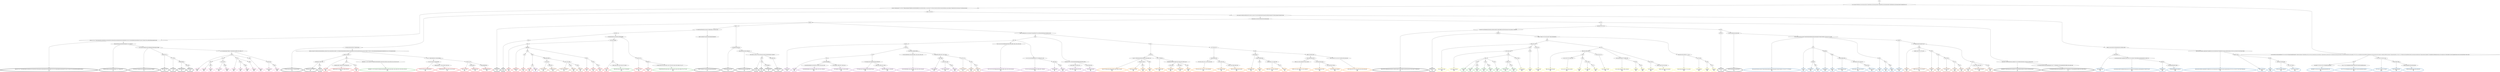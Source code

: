 digraph T {
	{
		rank=same
		380 [penwidth=3,colorscheme=set19,color=0,label="166;167;172;177;183;186;188;191;200;205;215;218;220;222;226;240;242;246;248;250;253;258;268;270;273;275;282;288;292;295;300;307;310;317;320;327;331;336;339;344;348;352;362_P\nP\n2.5%"]
		378 [penwidth=3,colorscheme=set19,color=0,label="393;402;409;423;429;450;459;466;471;477;484;507_P\nP\n2.1%"]
		376 [penwidth=3,colorscheme=set19,color=0,label="521;552;557;568;581;591;599;606;655;663;664;679;688_P\nP\n2.7%"]
		374 [penwidth=3,colorscheme=set19,color=0,label="698;709;737_P\nP\n0.91%"]
		372 [penwidth=3,colorscheme=set19,color=0,label="777;790_P\nP\n2.1%"]
		370 [penwidth=3,colorscheme=set19,color=0,label="803;818;833_P\nP\n3.4%"]
		368 [penwidth=3,colorscheme=set19,color=0,label="851;903_P\nP\n5.5%"]
		365 [penwidth=3,colorscheme=set19,color=0,label="179;182;185;190;195;197;198;203;204_P\nP\n2.1%"]
		361 [penwidth=3,colorscheme=set19,color=0,label="634;643;671;697;736_P\nP\n3.6%"]
		359 [penwidth=3,colorscheme=set19,color=0,label="750_P\nP\n7.3%"]
		355 [penwidth=3,colorscheme=set19,color=0,label="349;354_P\nP\n1.4%"]
		350 [penwidth=3,colorscheme=set19,color=0,label="569_P\nP\n9.6%"]
		348 [penwidth=3,colorscheme=set19,color=0,label="558;574;583;607;616;622;630;638;656;684;692_P\nP\n5.7%"]
		346 [penwidth=3,colorscheme=set19,color=0,label="379;384;395;403;410_P\nP\n1.4%"]
		344 [penwidth=3,colorscheme=set19,color=0,label="430;436;443;452;461;468;479_P\nP\n1.8%"]
		341 [penwidth=3,colorscheme=set19,color=0,label="678_P\nP\n4.3%"]
		339 [penwidth=3,colorscheme=set19,color=0,label="749_P\nP\n2.3%"]
		337 [penwidth=3,colorscheme=set19,color=0,label="776;789;802_P\nP\n5%"]
		335 [penwidth=3,colorscheme=set19,color=0,label="687;696;708_P\nP\n5.9%"]
		331 [penwidth=3,colorscheme=set19,color=0,label="381;387;391;398;406;420;426;431;439;455;463;474;482;486;524;529;534;542;547;561;564;571;604;610_P\nP\n3.6%"]
		329 [penwidth=3,colorscheme=set19,color=0,label="626;641_P\nP\n7.3%"]
		326 [penwidth=3,colorscheme=set19,color=0,label="397;412_P\nP\n7.1%"]
		324 [penwidth=3,colorscheme=set19,color=0,label="416;425;438;445;454;462;481_P\nP\n5.2%"]
		322 [penwidth=3,colorscheme=set19,color=0,label="366;369;372;383;394;435;451;460;467;472;478;490;500;508;513;526;531;538;543;553_P\nP\n1.6%"]
		320 [penwidth=3,colorscheme=set19,color=0,label="573;594;602;608;624;632;649;686;693;762;773;788;800;817;832;849;883;902;998;1018;1040;1061_P\nP\n5.7%"]
		317 [penwidth=3,colorscheme=set19,color=1,label="710;722;739;752;763;820;836_M1\nM1\n2.6%"]
		315 [penwidth=3,colorscheme=set19,color=1,label="869;944;963;977;1041;1062;1126;1154_M1\nM1\n5.7%"]
		313 [penwidth=3,colorscheme=set19,color=1,label="738;751;778_M1\nM1\n3.6%"]
		311 [penwidth=3,colorscheme=set19,color=1,label="819;835;853_M1\nM1\n5.1%"]
		309 [penwidth=3,colorscheme=set19,color=1,label="852;868;886;904_M1\nM1\n6.2%"]
		307 [penwidth=3,colorscheme=set19,color=1,label="642_M1\nM1\n4.9%"]
		304 [penwidth=3,colorscheme=set19,color=1,label="660;681;699;724;822;872;947;980;1002_M1\nM1\n8.7%"]
		302 [penwidth=3,colorscheme=set19,color=1,label="670_M1\nM1\n10%"]
		298 [penwidth=3,colorscheme=set19,color=1,label="854_M1\nM1\n3.6%"]
		296 [penwidth=3,colorscheme=set19,color=1,label="888;889_M1\nM1\n5.1%"]
		293 [penwidth=3,colorscheme=set19,color=1,label="932_M1\nM1\n5.7%"]
		290 [penwidth=3,colorscheme=set19,color=1,label="979_M1\nM1\n8.2%"]
		288 [penwidth=3,colorscheme=set19,color=1,label="945_M1\nM1\n1%"]
		286 [penwidth=3,colorscheme=set19,color=1,label="1001_M1\nM1\n4.1%"]
		284 [penwidth=3,colorscheme=set19,color=1,label="1021_M1\nM1\n5.1%"]
		282 [penwidth=3,colorscheme=set19,color=1,label="871_M1\nM1\n9.5%"]
		280 [penwidth=3,colorscheme=set19,color=1,label="740;764;779_M1\nM1\n3.6%"]
		278 [penwidth=3,colorscheme=set19,color=1,label="805;821_M1\nM1\n6.9%"]
		276 [penwidth=3,colorscheme=set19,color=2,label="502;516;523;533;541;546;570;585;595;603;609;618;625;633;640;657;665;676;694;719;734;747;774;796_M2\nM2\n1.6%"]
		274 [penwidth=3,colorscheme=set19,color=2,label="810_M2\nM2\n8.1%"]
		272 [penwidth=3,colorscheme=set19,color=2,label="825;859_M2\nM2\n5.4%"]
		270 [penwidth=3,colorscheme=set19,color=2,label="897_M2\nM2\n7%"]
		268 [penwidth=3,colorscheme=set19,color=2,label="842;858_M2\nM2\n4.3%"]
		266 [penwidth=3,colorscheme=set19,color=2,label="896_M2\nM2\n2.2%"]
		264 [penwidth=3,colorscheme=set19,color=2,label="922;953;968;1005_M2\nM2\n3.2%"]
		262 [penwidth=3,colorscheme=set19,color=2,label="1023;1085;1105;1128;1181_M2\nM2\n2.2%"]
		260 [penwidth=3,colorscheme=set19,color=2,label="1243;1244_M2\nM2\n5.9%"]
		258 [penwidth=3,colorscheme=set19,color=2,label="824_M2\nM2\n1.1%"]
		256 [penwidth=3,colorscheme=set19,color=2,label="911_M2\nM2\n1.6%"]
		254 [penwidth=3,colorscheme=set19,color=2,label="938_M2\nM2\n5.4%"]
		252 [penwidth=3,colorscheme=set19,color=2,label="841;857_M2\nM2\n5.9%"]
		249 [penwidth=3,colorscheme=set19,color=2,label="382;389;401_M2\nM2\n1.1%"]
		247 [penwidth=3,colorscheme=set19,color=2,label="413;434;442;449;476;489;495;506;520;537;551;562;567;580;598;614;628;646;662;674;690;703_M2\nM2\n4.8%"]
		245 [penwidth=3,colorscheme=set19,color=2,label="840;856_M2\nM2\n3.8%"]
		243 [penwidth=3,colorscheme=set19,color=2,label="876;894;909;936;951;984_M2\nM2\n5.9%"]
		241 [penwidth=3,colorscheme=set19,color=2,label="400;419;422;428;441;448;458;470;488;505;510;519;536;550;579;589;597;613;621;645;652;661;673;702;714;756;767;782;795;875;893_M2\nM2\n2.7%"]
		239 [penwidth=3,colorscheme=set19,color=2,label="908;921;950_M2\nM2\n0.54%"]
		237 [penwidth=3,colorscheme=set19,color=2,label="983_M2\nM2\n0.54%"]
		235 [penwidth=3,colorscheme=set19,color=2,label="1022;1047;1065;1084_M2\nM2\n1.1%"]
		233 [penwidth=3,colorscheme=set19,color=2,label="1127;1157;1202_M2\nM2\n5.4%"]
		229 [penwidth=3,colorscheme=set19,color=2,label="682;689;713;728;755;781;794;809;855;892;967_M2\nM2\n5.9%"]
		227 [penwidth=3,colorscheme=set19,color=2,label="701;727;742;766;808;823;839;874;891;907;920;935;949;966;1046_M2\nM2\n5.4%"]
		225 [penwidth=3,colorscheme=set19,color=2,label="672;700;712;726;741;754_M2\nM2\n0.54%"]
		223 [penwidth=3,colorscheme=set19,color=2,label="780;793;807;838_M2\nM2\n1.6%"]
		221 [penwidth=3,colorscheme=set19,color=2,label="890;934;948;982;1004;1064;1083_M2\nM2\n7%"]
		219 [penwidth=3,colorscheme=set19,color=3,label="669;680;711;725;753;837;873;906;919;933;965;981;1003;1045;1082;1104;1180;1201;1223;1261;1267_M3\nM3\n9.1%"]
		217 [penwidth=3,colorscheme=set19,color=3,label="1000;1020;1043;1103;1156;1179;1260_M3\nM3\n9.1%"]
		215 [penwidth=3,colorscheme=set19,color=3,label="870;887;905;978;1042;1081;1155;1178;1222;1242;1253;1266;1272;1277_M3\nM3\n9.1%"]
		207 [penwidth=3,colorscheme=set19,color=3,label="1262_M3\nM3\n9.1%"]
		205 [penwidth=3,colorscheme=set19,color=3,label="1269_M3\nM3\n9.1%"]
		203 [penwidth=3,colorscheme=set19,color=3,label="1281_M3\nM3\n9.1%"]
		201 [penwidth=3,colorscheme=set19,color=3,label="1274_M3\nM3\n9.1%"]
		199 [penwidth=3,colorscheme=set19,color=3,label="1280_M3\nM3\n9.1%"]
		197 [penwidth=3,colorscheme=set19,color=3,label="1279_M3\nM3\n9.1%"]
		195 [penwidth=3,colorscheme=set19,color=3,label="1268;1273_M3\nM3\n9.1%"]
		193 [penwidth=3,colorscheme=set19,color=3,label="1278_M3\nM3\n9.1%"]
		188 [penwidth=3,colorscheme=set19,color=4,label="654;675_M4\nM4\n4.1%"]
		184 [penwidth=3,colorscheme=set19,color=4,label="759_M4\nM4\n4.1%"]
		181 [penwidth=3,colorscheme=set19,color=4,label="914;928;956;988;1010;1028;1051;1066;1132;1161;1183_M4\nM4\n8.2%"]
		179 [penwidth=3,colorscheme=set19,color=4,label="927;940;987;1009;1027;1109;1134_M4\nM4\n6.1%"]
		177 [penwidth=3,colorscheme=set19,color=4,label="770;784;812;827;845;862;879;913;926;970_M4\nM4\n4.1%"]
		175 [penwidth=3,colorscheme=set19,color=4,label="1008;1050;1090;1131;1206_M4\nM4\n6.1%"]
		172 [penwidth=3,colorscheme=set19,color=4,label="912;925;969;986;1026;1049;1086;1158;1182;1203;1224_M4\nM4\n6.1%"]
		169 [penwidth=3,colorscheme=set19,color=4,label="1067;1088_M4\nM4\n2%"]
		167 [penwidth=3,colorscheme=set19,color=4,label="1133;1162;1184_M4\nM4\n4.1%"]
		165 [penwidth=3,colorscheme=set19,color=4,label="1228_M4\nM4\n8.2%"]
		163 [penwidth=3,colorscheme=set19,color=4,label="705;716;732;760;798;864;900;958;1029;1089;1108;1129;1159;1225_M4\nM4\n6.1%"]
		161 [penwidth=3,colorscheme=set19,color=4,label="715;731;744;785;828;863;957;971;989;1087;1106_M4\nM4\n6.1%"]
		159 [penwidth=3,colorscheme=set19,color=4,label="1160;1245_M4\nM4\n2%"]
		157 [penwidth=3,colorscheme=set19,color=4,label="1254_M4\nM4\n6.1%"]
		154 [penwidth=3,colorscheme=set19,color=4,label="1024;1068;1110;1205;1227_M4\nM4\n12%"]
		152 [penwidth=3,colorscheme=set19,color=4,label="1130;1204;1226_M4\nM4\n12%"]
		151 [penwidth=3,colorscheme=set19,color=4,label="979_M4\nM4\n2%"]
		147 [penwidth=3,colorscheme=set19,color=5,label="746;787;799;816;831;882;916;992;1034;1094;1116_M5\nM5\n1.4%"]
		145 [penwidth=3,colorscheme=set19,color=5,label="1139;1212;1232_M5\nM5\n1.4%"]
		143 [penwidth=3,colorscheme=set19,color=5,label="1257_M5\nM5\n5.8%"]
		141 [penwidth=3,colorscheme=set19,color=5,label="1166_M5\nM5\n7.2%"]
		139 [penwidth=3,colorscheme=set19,color=5,label="761;772;786;815_M5\nM5\n1.4%"]
		136 [penwidth=3,colorscheme=set19,color=5,label="1213;1234_M5\nM5\n5.8%"]
		134 [penwidth=3,colorscheme=set19,color=5,label="1233;1250_M5\nM5\n8.7%"]
		132 [penwidth=3,colorscheme=set19,color=5,label="1249_M5\nM5\n8.7%"]
		128 [penwidth=3,colorscheme=set19,color=5,label="973;1012;1031;1071;1112;1136;1186_M5\nM5\n8.7%"]
		126 [penwidth=3,colorscheme=set19,color=5,label="1011;1053;1070_M5\nM5\n1.4%"]
		124 [penwidth=3,colorscheme=set19,color=5,label="1092;1135;1208;1246;1255_M5\nM5\n5.8%"]
		121 [penwidth=3,colorscheme=set19,color=5,label="847;865;901_M5\nM5\n1.4%"]
		118 [penwidth=3,colorscheme=set19,color=5,label="1052_M5\nM5\n7.2%"]
		116 [penwidth=3,colorscheme=set19,color=5,label="1069;1091;1111;1163;1185_M5\nM5\n4.3%"]
		114 [penwidth=3,colorscheme=set19,color=5,label="1207_M5\nM5\n7.2%"]
		110 [penwidth=3,colorscheme=set19,color=5,label="1093;1115;1165;1188;1211;1231;1248_M5\nM5\n8.7%"]
		108 [penwidth=3,colorscheme=set19,color=5,label="1114;1138;1164;1187_M5\nM5\n2.9%"]
		106 [penwidth=3,colorscheme=set19,color=5,label="1210;1230;1247;1264_M5\nM5\n5.8%"]
		104 [penwidth=3,colorscheme=set19,color=5,label="1032;1054;1072;1113;1137;1209;1229;1256;1263_M5\nM5\n5.8%"]
		101 [penwidth=3,colorscheme=set19,color=6,label="996;1016;1059;1078_M6\nM6\n1.5%"]
		98 [penwidth=3,colorscheme=set19,color=6,label="1121;1147;1172;1194;1218_M6\nM6\n6.2%"]
		96 [penwidth=3,colorscheme=set19,color=6,label="1146_M6\nM6\n4.6%"]
		94 [penwidth=3,colorscheme=set19,color=6,label="1171;1193_M6\nM6\n3.1%"]
		92 [penwidth=3,colorscheme=set19,color=6,label="1217_M6\nM6\n9.2%"]
		90 [penwidth=3,colorscheme=set19,color=6,label="1120;1145;1170_M6\nM6\n7.7%"]
		88 [penwidth=3,colorscheme=set19,color=6,label="1015;1038;1058;1077;1099;1169_M6\nM6\n4.6%"]
		86 [penwidth=3,colorscheme=set19,color=6,label="1192_M6\nM6\n3.1%"]
		84 [penwidth=3,colorscheme=set19,color=6,label="1216_M6\nM6\n6.2%"]
		82 [penwidth=3,colorscheme=set19,color=6,label="1037;1076_M6\nM6\n4.6%"]
		80 [penwidth=3,colorscheme=set19,color=6,label="1098;1168;1191;1215;1236_M6\nM6\n7.7%"]
		79 [penwidth=3,colorscheme=set19,color=6,label="995;1057;1075_M6\nM6\n6.2%"]
		78 [penwidth=3,colorscheme=set19,color=6,label="1119;1144;1190_M6\nM6\n1.5%"]
		76 [penwidth=3,colorscheme=set19,color=6,label="1252;1258_M6\nM6\n6.2%"]
		74 [penwidth=3,colorscheme=set19,color=6,label="1143_M6\nM6\n6.2%"]
		72 [penwidth=3,colorscheme=set19,color=6,label="1118;1142_M6\nM6\n6.2%"]
		70 [penwidth=3,colorscheme=set19,color=6,label="994;1036;1056;1096;1117;1141_M6\nM6\n3.1%"]
		68 [penwidth=3,colorscheme=set19,color=6,label="1167;1189_M6\nM6\n3.1%"]
		66 [penwidth=3,colorscheme=set19,color=6,label="1235_M6\nM6\n1.5%"]
		64 [penwidth=3,colorscheme=set19,color=6,label="1251_M6\nM6\n7.7%"]
		62 [penwidth=3,colorscheme=set19,color=7,label="1107;1173_M7\nM7\n5%"]
		60 [penwidth=3,colorscheme=set19,color=7,label="1195_M7\nM7\n9.9%"]
		58 [penwidth=3,colorscheme=set19,color=7,label="1237_M7\nM7\n7.4%"]
		55 [penwidth=3,colorscheme=set19,color=7,label="1125;1153_M7\nM7\n6.6%"]
		53 [penwidth=3,colorscheme=set19,color=7,label="1199;1221_M7\nM7\n8.3%"]
		51 [penwidth=3,colorscheme=set19,color=7,label="1152;1176;1198_M7\nM7\n4.1%"]
		49 [penwidth=3,colorscheme=set19,color=7,label="1220_M7\nM7\n6.6%"]
		47 [penwidth=3,colorscheme=set19,color=7,label="1239_M7\nM7\n5.8%"]
		44 [penwidth=3,colorscheme=set19,color=7,label="1039_M7\nM7\n6.6%"]
		42 [penwidth=3,colorscheme=set19,color=7,label="1060;1124;1151;1175;1219_M7\nM7\n7.4%"]
		40 [penwidth=3,colorscheme=set19,color=7,label="1079_M7\nM7\n5%"]
		38 [penwidth=3,colorscheme=set19,color=7,label="1102_M7\nM7\n1.7%"]
		36 [penwidth=3,colorscheme=set19,color=7,label="1123;1150_M7\nM7\n3.3%"]
		34 [penwidth=3,colorscheme=set19,color=7,label="1174_M7\nM7\n0.83%"]
		32 [penwidth=3,colorscheme=set19,color=7,label="1197_M7\nM7\n5.8%"]
		30 [penwidth=3,colorscheme=set19,color=7,label="1101_M7\nM7\n3.3%"]
		28 [penwidth=3,colorscheme=set19,color=7,label="1122;1149;1196;1238_M7\nM7\n5.8%"]
		26 [penwidth=3,colorscheme=set19,color=7,label="1148_M7\nM7\n6.6%"]
		23 [penwidth=3,colorscheme=set19,color=8,label="1200_M8\nM8\n8.3%"]
		20 [penwidth=3,colorscheme=set19,color=8,label="1265_M8\nM8\n8.3%"]
		18 [penwidth=3,colorscheme=set19,color=8,label="1287_M8\nM8\n8.3%"]
		16 [penwidth=3,colorscheme=set19,color=8,label="1271;1276_M8\nM8\n8.3%"]
		14 [penwidth=3,colorscheme=set19,color=8,label="1286_M8\nM8\n8.3%"]
		12 [penwidth=3,colorscheme=set19,color=8,label="1270_M8\nM8\n8.3%"]
		10 [penwidth=3,colorscheme=set19,color=8,label="1275_M8\nM8\n8.3%"]
		8 [penwidth=3,colorscheme=set19,color=8,label="1285_M8\nM8\n8.3%"]
		6 [penwidth=3,colorscheme=set19,color=8,label="1284_M8\nM8\n8.3%"]
		4 [penwidth=3,colorscheme=set19,color=8,label="1283_M8\nM8\n8.3%"]
		2 [penwidth=3,colorscheme=set19,color=8,label="1240;1259_M8\nM8\n8.3%"]
		0 [penwidth=3,colorscheme=set19,color=8,label="1282_M8\nM8\n8.3%"]
	}
	384 [label="GL"]
	383 [label="0;1;2;3;4;5;6;7;8;9;10;11;12;13;14;15;16;17;18;19;20;21;22;23;24;25;26;27;28;29;30;31;32;33;34;35;36;37;38;39;40;41;42;43;44;45;46;47;48;49;50;51;52"]
	382 [label="53;55;57;58;62;64;67;71;73;75;77;80;81;83;84;87;89;90;91;92;93;95;98;99;101;103;105;106;111;114;116;117;119;122;124;125;129;132;134;136;138;141;142;146;147;148;150;152;153;155;157;159;162;163;165"]
	381 [label="166;167;172;177;183;186;188;191;200;205;215;218;220;222;226;240;242;246;248;250;253;258;268;270;273;275;282;288;292;295;300;307;310;317;320;327;331;336;339;344;348;352;362"]
	379 [label="393;402;409;423;429;450;459;466;471;477;484;507"]
	377 [label="521;552;557;568;581;591;599;606;655;663;664;679;688"]
	375 [label="698;709;737"]
	373 [label="777;790"]
	371 [label="803;818;833"]
	369 [label="851;903"]
	367 [label="169;171;173;176"]
	366 [label="179;182;185;190;195;197;198;203;204"]
	364 [label="208;212;224;227;230;232;235;236;238;241;243;247;251;254;259;261;266;271;276;280;283;286;289;293;296;301;304;308;313;323;324;328;334;341;347;357;365;377;407;417;432;440;446;456;464;483;493;498;503;512;517;535;548;556;565"]
	363 [label="586;587;619;627"]
	362 [label="634;643;671;697;736"]
	360 [label="750"]
	358 [label="181;184;187;189;194;199;202;207;210;211;214;217;221;223;228;229;233;244;255;260;262;264;267;278;281;284;287;290;297;298"]
	357 [label="303;306;312;316;322;326;330;333;338;343;346"]
	356 [label="349;354"]
	354 [label="364;371"]
	353 [label="375;380;385;396;404;414;453;473;480;485;511;514;522;545"]
	352 [label="555;559"]
	351 [label="569"]
	349 [label="558;574;583;607;616;622;630;638;656;684;692"]
	347 [label="379;384;395;403;410"]
	345 [label="430;436;443;452;461;468;479"]
	343 [label="491;496;501;509;527;532;539;544;554;582;592;600;636;637;658;667"]
	342 [label="678"]
	340 [label="749"]
	338 [label="776;789;802"]
	336 [label="687;696;708"]
	334 [label="353"]
	333 [label="356;363;370;373;374"]
	332 [label="381;387;391;398;406;420;426;431;439;455;463;474;482;486;524;529;534;542;547;561;564;571;604;610"]
	330 [label="626;641"]
	328 [label="390"]
	327 [label="397;412"]
	325 [label="416;425;438;445;454;462;481"]
	323 [label="366;369;372;383;394;435;451;460;467;472;478;490;500;508;513;526;531;538;543;553"]
	321 [label="573;594;602;608;624;632;649;686;693;762;773;788;800;817;832;849;883;902;998;1018;1040;1061"]
	319 [label="572;577;588;596;605;611;650;659;668"]
	318 [label="710;722;739;752;763;820;836"]
	316 [label="869;944;963;977;1041;1062;1126;1154"]
	314 [label="738;751;778"]
	312 [label="819;835;853"]
	310 [label="852;868;886;904"]
	308 [label="642"]
	306 [label="651"]
	305 [label="660;681;699;724;822;872;947;980;1002"]
	303 [label="670"]
	301 [label="575;584;593;601;617;623;631;639;648;685"]
	300 [label="723;765;792;806"]
	299 [label="854"]
	297 [label="888;889"]
	295 [label="918"]
	294 [label="932"]
	292 [label="946"]
	291 [label="979"]
	289 [label="945"]
	287 [label="1001"]
	285 [label="1021"]
	283 [label="871"]
	281 [label="740;764;779"]
	279 [label="805;821"]
	277 [label="502;516;523;533;541;546;570;585;595;603;609;618;625;633;640;657;665;676;694;719;734;747;774;796"]
	275 [label="810"]
	273 [label="825;859"]
	271 [label="897"]
	269 [label="842;858"]
	267 [label="896"]
	265 [label="922;953;968;1005"]
	263 [label="1023;1085;1105;1128;1181"]
	261 [label="1243;1244"]
	259 [label="824"]
	257 [label="911"]
	255 [label="938"]
	253 [label="841;857"]
	251 [label="309;311;315;319;321;335;340;342;351;359;361;368"]
	250 [label="382;389;401"]
	248 [label="413;434;442;449;476;489;495;506;520;537;551;562;567;580;598;614;628;646;662;674;690;703"]
	246 [label="840;856"]
	244 [label="876;894;909;936;951;984"]
	242 [label="400;419;422;428;441;448;458;470;488;505;510;519;536;550;579;589;597;613;621;645;652;661;673;702;714;756;767;782;795;875;893"]
	240 [label="908;921;950"]
	238 [label="983"]
	236 [label="1022;1047;1065;1084"]
	234 [label="1127;1157;1202"]
	232 [label="54;56;59;60;61;63;65;66;68;69;70;72;74;76;78;79;82;85;86;88;94;96;97;100;102;104;107;108;109;110;112;113;115;118;120;121;123;126;127;128;130;131;133;135;137;139;140;143;144;145;149;151;154;156;158;160;161;164;168;170;174;175;178;180;192;193;196;201;206;209;213;216;219;225;231;234;237;239;245;249;252;256;257;263;265;269;272;274;277;279;285;291;294;299;302;305;314;318;325;329;332;337;345;350;355;358;367;378;388;392;399;408;418;421;427;433;447;457;465;469;475;487;494;499;504;518;525;530;549;566;578;612;620"]
	231 [label="644"]
	230 [label="682;689;713;728;755;781;794;809;855;892;967"]
	228 [label="701;727;742;766;808;823;839;874;891;907;920;935;949;966;1046"]
	226 [label="672;700;712;726;741;754"]
	224 [label="780;793;807;838"]
	222 [label="890;934;948;982;1004;1064;1083"]
	220 [label="669;680;711;725;753;837;873;906;919;933;965;981;1003;1045;1082;1104;1180;1201;1223;1261;1267"]
	218 [label="1000;1020;1043;1103;1156;1179;1260"]
	216 [label="870;887;905;978;1042;1081;1155;1178;1222;1242;1253;1266;1272;1277"]
	214 [label="666;677;695;707;720;735;748;775;801;850;884;931"]
	213 [label="961"]
	212 [label="995;1057;1075"]
	211 [label="1097"]
	210 [label="1119;1144;1190"]
	209 [label="1214"]
	208 [label="1262"]
	206 [label="1269"]
	204 [label="1281"]
	202 [label="1274"]
	200 [label="1280"]
	198 [label="1279"]
	196 [label="1268;1273"]
	194 [label="1278"]
	192 [label="360;376;386;405;411;415;424;437;444;492;497;515;528;540;560;563;576;590;615;629"]
	191 [label="635"]
	190 [label="647"]
	189 [label="654;675"]
	187 [label="704;730"]
	186 [label="743"]
	185 [label="759"]
	183 [label="797;813;846;899"]
	182 [label="914;928;956;988;1010;1028;1051;1066;1132;1161;1183"]
	180 [label="927;940;987;1009;1027;1109;1134"]
	178 [label="770;784;812;827;845;862;879;913;926;970"]
	176 [label="1008;1050;1090;1131;1206"]
	174 [label="758;769;811;844;861;898"]
	173 [label="912;925;969;986;1026;1049;1086;1158;1182;1203;1224"]
	171 [label="924;939;955;985;1007;1025;1048"]
	170 [label="1067;1088"]
	168 [label="1133;1162;1184"]
	166 [label="1228"]
	164 [label="705;716;732;760;798;864;900;958;1029;1089;1108;1129;1159;1225"]
	162 [label="715;731;744;785;828;863;957;971;989;1087;1106"]
	160 [label="1160;1245"]
	158 [label="1254"]
	156 [label="653;683;729;757;768;783;826;843;860;878;923;954;1006"]
	155 [label="1024;1068;1110;1205;1227"]
	153 [label="1130;1204;1226"]
	150 [label="691"]
	149 [label="706;718"]
	148 [label="746;787;799;816;831;882;916;992;1034;1094;1116"]
	146 [label="1139;1212;1232"]
	144 [label="1257"]
	142 [label="1166"]
	140 [label="761;772;786;815"]
	138 [label="848;866;930;960;974;993;1014;1035;1074;1095;1140"]
	137 [label="1213;1234"]
	135 [label="1233;1250"]
	133 [label="1249"]
	131 [label="717;733;745;771"]
	130 [label="814;830;881;959"]
	129 [label="973;1012;1031;1071;1112;1136;1186"]
	127 [label="1011;1053;1070"]
	125 [label="1092;1135;1208;1246;1255"]
	123 [label="829"]
	122 [label="847;865;901"]
	120 [label="942;972;990;1030"]
	119 [label="1052"]
	117 [label="1069;1091;1111;1163;1185"]
	115 [label="1207"]
	113 [label="880;915;929;941;991"]
	112 [label="1013;1033;1055;1073"]
	111 [label="1093;1115;1165;1188;1211;1231;1248"]
	109 [label="1114;1138;1164;1187"]
	107 [label="1210;1230;1247;1264"]
	105 [label="1032;1054;1072;1113;1137;1209;1229;1256;1263"]
	103 [label="975"]
	102 [label="996;1016;1059;1078"]
	100 [label="1100"]
	99 [label="1121;1147;1172;1194;1218"]
	97 [label="1146"]
	95 [label="1171;1193"]
	93 [label="1217"]
	91 [label="1120;1145;1170"]
	89 [label="1015;1038;1058;1077;1099;1169"]
	87 [label="1192"]
	85 [label="1216"]
	83 [label="1037;1076"]
	81 [label="1098;1168;1191;1215;1236"]
	77 [label="1252;1258"]
	75 [label="1143"]
	73 [label="1118;1142"]
	71 [label="994;1036;1056;1096;1117;1141"]
	69 [label="1167;1189"]
	67 [label="1235"]
	65 [label="1251"]
	63 [label="1107;1173"]
	61 [label="1195"]
	59 [label="1237"]
	57 [label="964;1044;1063"]
	56 [label="1125;1153"]
	54 [label="1199;1221"]
	52 [label="1152;1176;1198"]
	50 [label="1220"]
	48 [label="1239"]
	46 [label="877;895;910;937;952;997;1017"]
	45 [label="1039"]
	43 [label="1060;1124;1151;1175;1219"]
	41 [label="1079"]
	39 [label="1102"]
	37 [label="1123;1150"]
	35 [label="1174"]
	33 [label="1197"]
	31 [label="1101"]
	29 [label="1122;1149;1196;1238"]
	27 [label="1148"]
	25 [label="721;791;804;834;867;885;917;943;962;976;999;1019;1080;1177"]
	24 [label="1200"]
	22 [label="1241"]
	21 [label="1265"]
	19 [label="1287"]
	17 [label="1271;1276"]
	15 [label="1286"]
	13 [label="1270"]
	11 [label="1275"]
	9 [label="1285"]
	7 [label="1284"]
	5 [label="1283"]
	3 [label="1240;1259"]
	1 [label="1282"]
	384 -> 383
	383 -> 382
	383 -> 232
	382 -> 381
	382 -> 367
	381 -> 380
	381 -> 379
	379 -> 378
	379 -> 377
	377 -> 376
	377 -> 375
	377 -> 25
	375 -> 374
	375 -> 373
	373 -> 372
	373 -> 371
	371 -> 370
	371 -> 369
	369 -> 368
	367 -> 366
	367 -> 358
	366 -> 365
	366 -> 364
	364 -> 363
	364 -> 319
	363 -> 362
	363 -> 308
	362 -> 361
	362 -> 360
	360 -> 359
	358 -> 357
	358 -> 251
	357 -> 356
	357 -> 334
	356 -> 355
	356 -> 354
	356 -> 192
	354 -> 353
	354 -> 347
	353 -> 352
	353 -> 349
	352 -> 351
	352 -> 301
	351 -> 350
	349 -> 348
	347 -> 346
	347 -> 345
	345 -> 344
	345 -> 343
	343 -> 342
	343 -> 336
	342 -> 341
	342 -> 340
	340 -> 339
	340 -> 338
	338 -> 337
	336 -> 335
	334 -> 333
	334 -> 323
	333 -> 332
	333 -> 328
	332 -> 331
	332 -> 330
	330 -> 329
	330 -> 214
	328 -> 327
	328 -> 325
	327 -> 326
	325 -> 324
	325 -> 277
	323 -> 322
	323 -> 321
	321 -> 320
	319 -> 318
	319 -> 314
	318 -> 317
	318 -> 316
	316 -> 315
	314 -> 313
	314 -> 312
	314 -> 310
	312 -> 311
	310 -> 309
	308 -> 307
	308 -> 306
	308 -> 220
	306 -> 305
	306 -> 303
	305 -> 304
	303 -> 302
	301 -> 300
	301 -> 281
	300 -> 299
	300 -> 283
	299 -> 298
	299 -> 297
	297 -> 296
	297 -> 295
	297 -> 289
	295 -> 294
	295 -> 292
	294 -> 293
	292 -> 291
	292 -> 57
	291 -> 290
	291 -> 151
	289 -> 288
	289 -> 287
	287 -> 286
	287 -> 285
	285 -> 284
	283 -> 282
	283 -> 218
	281 -> 280
	281 -> 279
	279 -> 278
	279 -> 216
	277 -> 276
	277 -> 275
	277 -> 259
	277 -> 253
	275 -> 274
	275 -> 273
	275 -> 269
	273 -> 272
	273 -> 271
	271 -> 270
	269 -> 268
	269 -> 267
	267 -> 266
	267 -> 265
	265 -> 264
	265 -> 263
	263 -> 262
	263 -> 261
	261 -> 260
	259 -> 258
	259 -> 257
	257 -> 256
	257 -> 255
	255 -> 254
	253 -> 252
	253 -> 46
	251 -> 250
	251 -> 242
	250 -> 249
	250 -> 248
	248 -> 247
	248 -> 246
	246 -> 245
	246 -> 244
	244 -> 243
	242 -> 241
	242 -> 240
	240 -> 239
	240 -> 238
	238 -> 237
	238 -> 236
	236 -> 235
	236 -> 234
	234 -> 233
	232 -> 231
	232 -> 226
	231 -> 230
	231 -> 228
	230 -> 229
	228 -> 227
	226 -> 225
	226 -> 224
	224 -> 223
	224 -> 222
	222 -> 221
	220 -> 219
	218 -> 217
	216 -> 215
	214 -> 213
	214 -> 71
	213 -> 212
	213 -> 103
	212 -> 211
	212 -> 79
	212 -> 73
	211 -> 210
	211 -> 75
	210 -> 209
	210 -> 78
	209 -> 208
	209 -> 196
	209 -> 77
	208 -> 207
	208 -> 206
	208 -> 202
	208 -> 198
	206 -> 205
	206 -> 204
	204 -> 203
	202 -> 201
	202 -> 200
	200 -> 199
	198 -> 197
	196 -> 195
	196 -> 194
	194 -> 193
	192 -> 191
	192 -> 150
	191 -> 190
	191 -> 156
	190 -> 189
	190 -> 164
	190 -> 162
	189 -> 188
	189 -> 187
	187 -> 186
	187 -> 174
	186 -> 185
	186 -> 178
	185 -> 184
	185 -> 183
	183 -> 182
	183 -> 180
	182 -> 181
	180 -> 179
	178 -> 177
	178 -> 176
	176 -> 175
	174 -> 173
	174 -> 171
	173 -> 172
	171 -> 170
	171 -> 63
	170 -> 169
	170 -> 168
	168 -> 167
	168 -> 166
	166 -> 165
	164 -> 163
	162 -> 161
	162 -> 160
	160 -> 159
	160 -> 158
	158 -> 157
	156 -> 155
	156 -> 153
	155 -> 154
	153 -> 152
	150 -> 149
	150 -> 131
	149 -> 148
	149 -> 140
	148 -> 147
	148 -> 146
	148 -> 142
	146 -> 145
	146 -> 144
	144 -> 143
	142 -> 141
	140 -> 139
	140 -> 138
	138 -> 137
	138 -> 135
	138 -> 133
	137 -> 136
	135 -> 134
	133 -> 132
	131 -> 130
	131 -> 123
	130 -> 129
	130 -> 127
	129 -> 128
	127 -> 126
	127 -> 125
	125 -> 124
	123 -> 122
	123 -> 113
	122 -> 121
	122 -> 120
	120 -> 119
	120 -> 117
	119 -> 118
	117 -> 116
	117 -> 115
	115 -> 114
	113 -> 112
	113 -> 105
	112 -> 111
	112 -> 109
	111 -> 110
	109 -> 108
	109 -> 107
	107 -> 106
	105 -> 104
	103 -> 102
	103 -> 89
	103 -> 83
	102 -> 101
	102 -> 100
	102 -> 91
	100 -> 99
	100 -> 97
	99 -> 98
	97 -> 96
	97 -> 95
	95 -> 94
	95 -> 93
	93 -> 92
	91 -> 90
	89 -> 88
	89 -> 87
	87 -> 86
	87 -> 85
	85 -> 84
	83 -> 82
	83 -> 81
	81 -> 80
	77 -> 76
	75 -> 74
	73 -> 72
	71 -> 70
	71 -> 69
	69 -> 68
	69 -> 67
	67 -> 66
	67 -> 65
	65 -> 64
	63 -> 62
	63 -> 61
	61 -> 60
	61 -> 59
	59 -> 58
	57 -> 56
	57 -> 52
	56 -> 55
	56 -> 54
	54 -> 53
	52 -> 51
	52 -> 50
	52 -> 48
	50 -> 49
	48 -> 47
	46 -> 45
	46 -> 31
	45 -> 44
	45 -> 43
	45 -> 41
	43 -> 42
	41 -> 40
	41 -> 39
	39 -> 38
	39 -> 37
	37 -> 36
	37 -> 35
	35 -> 34
	35 -> 33
	33 -> 32
	31 -> 30
	31 -> 29
	31 -> 27
	29 -> 28
	27 -> 26
	25 -> 24
	25 -> 3
	24 -> 23
	24 -> 22
	24 -> 13
	24 -> 5
	22 -> 21
	22 -> 17
	21 -> 20
	21 -> 19
	19 -> 18
	17 -> 16
	17 -> 15
	15 -> 14
	13 -> 12
	13 -> 11
	13 -> 7
	11 -> 10
	11 -> 9
	9 -> 8
	7 -> 6
	5 -> 4
	3 -> 2
	3 -> 1
	1 -> 0
}
